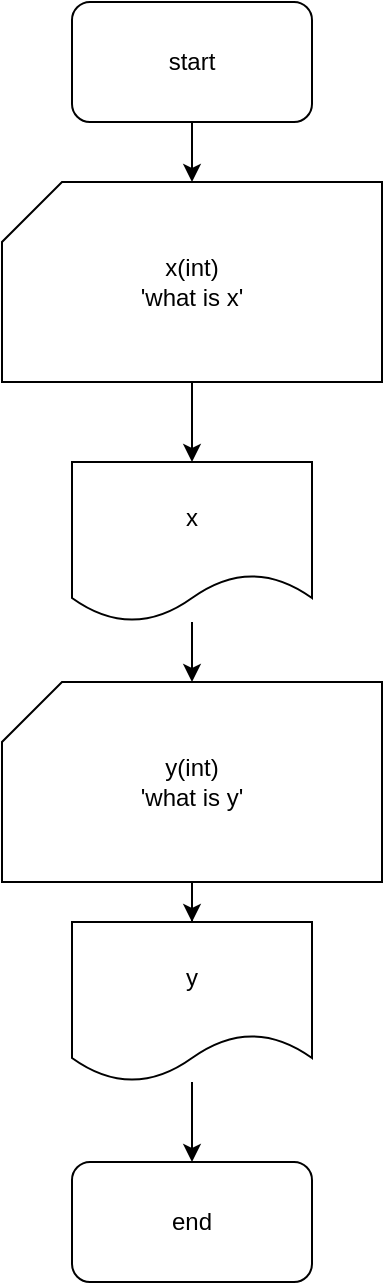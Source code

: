 <mxfile version="24.7.8">
  <diagram name="Page-1" id="XtooSmVXMNJsxGqy0Vn2">
    <mxGraphModel dx="521" dy="557" grid="1" gridSize="10" guides="1" tooltips="1" connect="1" arrows="1" fold="1" page="1" pageScale="1" pageWidth="850" pageHeight="1100" math="0" shadow="0">
      <root>
        <mxCell id="0" />
        <mxCell id="1" parent="0" />
        <mxCell id="Zc9IKSC_2bmpc-Vfdk1K-1" value="end" style="rounded=1;whiteSpace=wrap;html=1;" vertex="1" parent="1">
          <mxGeometry x="360" y="610" width="120" height="60" as="geometry" />
        </mxCell>
        <mxCell id="Zc9IKSC_2bmpc-Vfdk1K-2" value="start" style="rounded=1;whiteSpace=wrap;html=1;" vertex="1" parent="1">
          <mxGeometry x="360" y="30" width="120" height="60" as="geometry" />
        </mxCell>
        <mxCell id="Ixw1f2zEgVVnW6qnlULw-26" value="" style="edgeStyle=orthogonalEdgeStyle;rounded=0;orthogonalLoop=1;jettySize=auto;html=1;" edge="1" parent="1" source="Ixw1f2zEgVVnW6qnlULw-10" target="Zc9IKSC_2bmpc-Vfdk1K-1">
          <mxGeometry relative="1" as="geometry" />
        </mxCell>
        <mxCell id="Ixw1f2zEgVVnW6qnlULw-10" value="y" style="shape=document;whiteSpace=wrap;html=1;boundedLbl=1;" vertex="1" parent="1">
          <mxGeometry x="360" y="490" width="120" height="80" as="geometry" />
        </mxCell>
        <mxCell id="Ixw1f2zEgVVnW6qnlULw-19" value="" style="edgeStyle=orthogonalEdgeStyle;rounded=0;orthogonalLoop=1;jettySize=auto;html=1;" edge="1" parent="1" source="Zc9IKSC_2bmpc-Vfdk1K-2">
          <mxGeometry relative="1" as="geometry">
            <mxPoint x="420" y="110" as="sourcePoint" />
            <mxPoint x="420" y="120" as="targetPoint" />
          </mxGeometry>
        </mxCell>
        <mxCell id="Ixw1f2zEgVVnW6qnlULw-22" value="" style="edgeStyle=orthogonalEdgeStyle;rounded=0;orthogonalLoop=1;jettySize=auto;html=1;" edge="1" parent="1" source="Ixw1f2zEgVVnW6qnlULw-20" target="Ixw1f2zEgVVnW6qnlULw-21">
          <mxGeometry relative="1" as="geometry" />
        </mxCell>
        <mxCell id="Ixw1f2zEgVVnW6qnlULw-20" value="x(int)&lt;div&gt;&#39;what is x&#39;&lt;/div&gt;" style="shape=card;whiteSpace=wrap;html=1;" vertex="1" parent="1">
          <mxGeometry x="325" y="120" width="190" height="100" as="geometry" />
        </mxCell>
        <mxCell id="Ixw1f2zEgVVnW6qnlULw-24" value="" style="edgeStyle=orthogonalEdgeStyle;rounded=0;orthogonalLoop=1;jettySize=auto;html=1;" edge="1" parent="1" source="Ixw1f2zEgVVnW6qnlULw-21" target="Ixw1f2zEgVVnW6qnlULw-23">
          <mxGeometry relative="1" as="geometry" />
        </mxCell>
        <mxCell id="Ixw1f2zEgVVnW6qnlULw-21" value="x" style="shape=document;whiteSpace=wrap;html=1;boundedLbl=1;" vertex="1" parent="1">
          <mxGeometry x="360" y="260" width="120" height="80" as="geometry" />
        </mxCell>
        <mxCell id="Ixw1f2zEgVVnW6qnlULw-25" value="" style="edgeStyle=orthogonalEdgeStyle;rounded=0;orthogonalLoop=1;jettySize=auto;html=1;" edge="1" parent="1" source="Ixw1f2zEgVVnW6qnlULw-23" target="Ixw1f2zEgVVnW6qnlULw-10">
          <mxGeometry relative="1" as="geometry" />
        </mxCell>
        <mxCell id="Ixw1f2zEgVVnW6qnlULw-23" value="y(int)&lt;div&gt;&#39;what is y&#39;&lt;/div&gt;" style="shape=card;whiteSpace=wrap;html=1;" vertex="1" parent="1">
          <mxGeometry x="325" y="370" width="190" height="100" as="geometry" />
        </mxCell>
      </root>
    </mxGraphModel>
  </diagram>
</mxfile>
